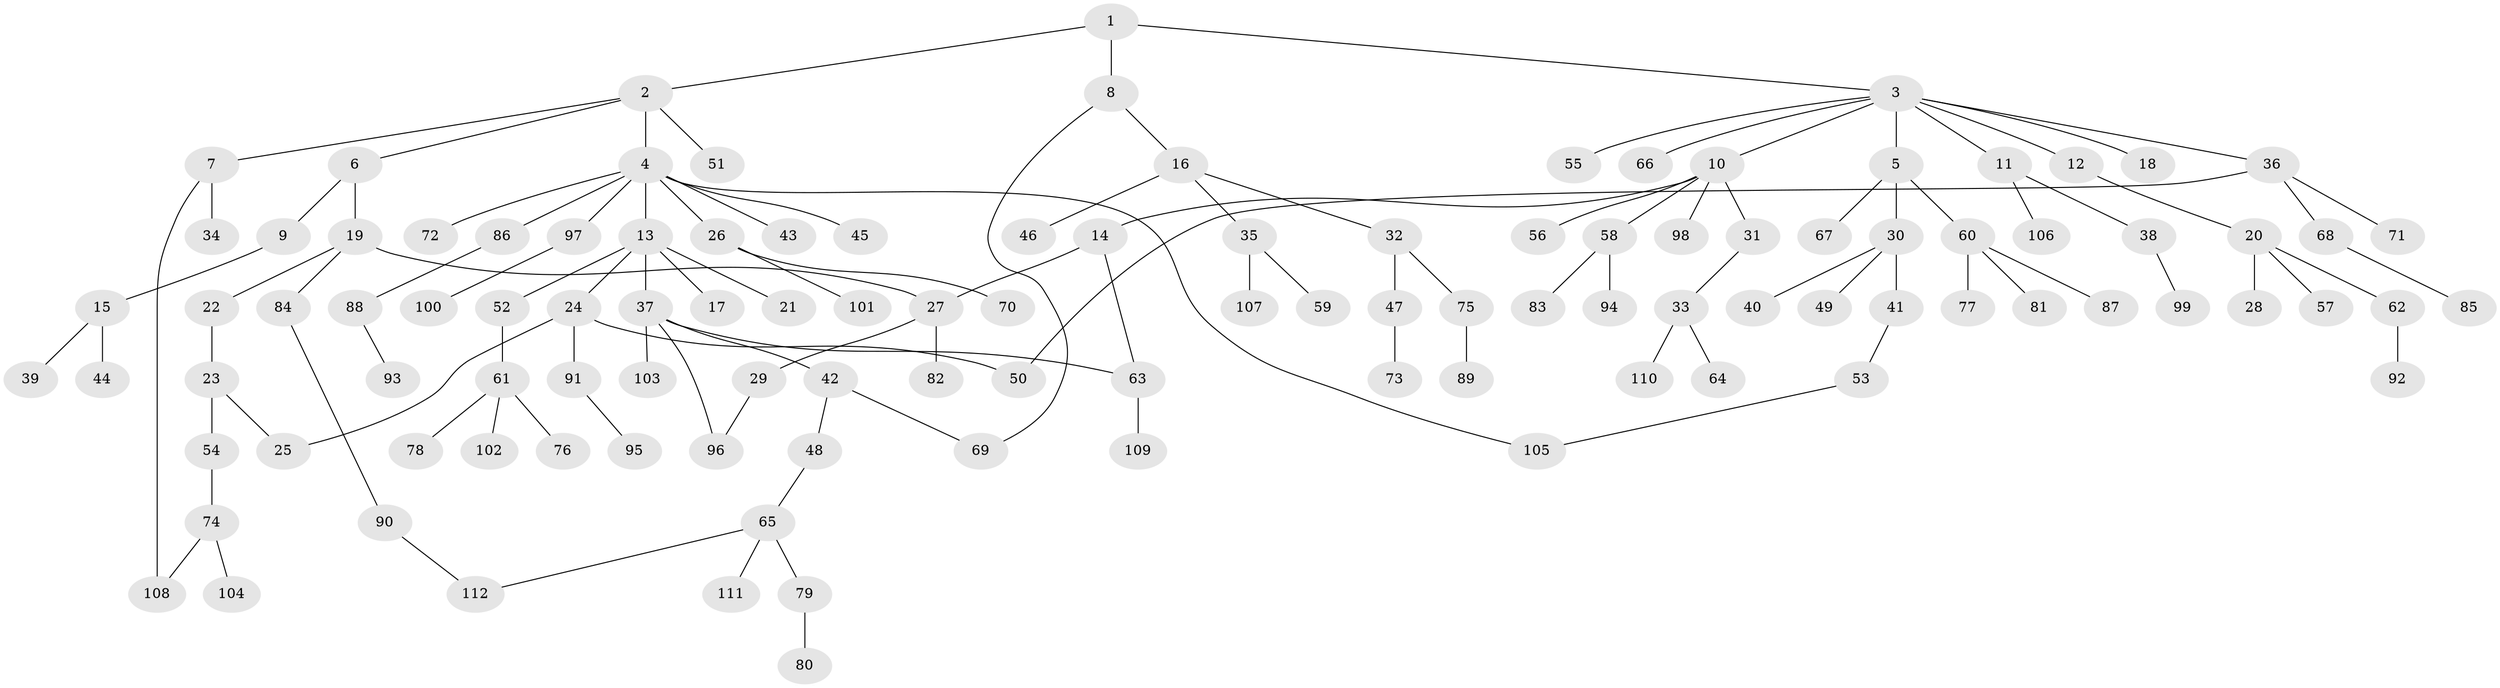 // coarse degree distribution, {10: 0.013513513513513514, 4: 0.06756756756756757, 8: 0.013513513513513514, 3: 0.17567567567567569, 5: 0.02702702702702703, 2: 0.1891891891891892, 7: 0.013513513513513514, 1: 0.4864864864864865, 6: 0.013513513513513514}
// Generated by graph-tools (version 1.1) at 2025/51/02/27/25 19:51:38]
// undirected, 112 vertices, 120 edges
graph export_dot {
graph [start="1"]
  node [color=gray90,style=filled];
  1;
  2;
  3;
  4;
  5;
  6;
  7;
  8;
  9;
  10;
  11;
  12;
  13;
  14;
  15;
  16;
  17;
  18;
  19;
  20;
  21;
  22;
  23;
  24;
  25;
  26;
  27;
  28;
  29;
  30;
  31;
  32;
  33;
  34;
  35;
  36;
  37;
  38;
  39;
  40;
  41;
  42;
  43;
  44;
  45;
  46;
  47;
  48;
  49;
  50;
  51;
  52;
  53;
  54;
  55;
  56;
  57;
  58;
  59;
  60;
  61;
  62;
  63;
  64;
  65;
  66;
  67;
  68;
  69;
  70;
  71;
  72;
  73;
  74;
  75;
  76;
  77;
  78;
  79;
  80;
  81;
  82;
  83;
  84;
  85;
  86;
  87;
  88;
  89;
  90;
  91;
  92;
  93;
  94;
  95;
  96;
  97;
  98;
  99;
  100;
  101;
  102;
  103;
  104;
  105;
  106;
  107;
  108;
  109;
  110;
  111;
  112;
  1 -- 2;
  1 -- 3;
  1 -- 8;
  2 -- 4;
  2 -- 6;
  2 -- 7;
  2 -- 51;
  3 -- 5;
  3 -- 10;
  3 -- 11;
  3 -- 12;
  3 -- 18;
  3 -- 36;
  3 -- 55;
  3 -- 66;
  4 -- 13;
  4 -- 26;
  4 -- 43;
  4 -- 45;
  4 -- 72;
  4 -- 86;
  4 -- 97;
  4 -- 105;
  5 -- 30;
  5 -- 60;
  5 -- 67;
  6 -- 9;
  6 -- 19;
  7 -- 34;
  7 -- 108;
  8 -- 16;
  8 -- 69;
  9 -- 15;
  10 -- 14;
  10 -- 31;
  10 -- 56;
  10 -- 58;
  10 -- 98;
  11 -- 38;
  11 -- 106;
  12 -- 20;
  13 -- 17;
  13 -- 21;
  13 -- 24;
  13 -- 37;
  13 -- 52;
  14 -- 27;
  14 -- 63;
  15 -- 39;
  15 -- 44;
  16 -- 32;
  16 -- 35;
  16 -- 46;
  19 -- 22;
  19 -- 27;
  19 -- 84;
  20 -- 28;
  20 -- 57;
  20 -- 62;
  22 -- 23;
  23 -- 25;
  23 -- 54;
  24 -- 50;
  24 -- 91;
  24 -- 25;
  26 -- 70;
  26 -- 101;
  27 -- 29;
  27 -- 82;
  29 -- 96;
  30 -- 40;
  30 -- 41;
  30 -- 49;
  31 -- 33;
  32 -- 47;
  32 -- 75;
  33 -- 64;
  33 -- 110;
  35 -- 59;
  35 -- 107;
  36 -- 68;
  36 -- 71;
  36 -- 50;
  37 -- 42;
  37 -- 63;
  37 -- 96;
  37 -- 103;
  38 -- 99;
  41 -- 53;
  42 -- 48;
  42 -- 69;
  47 -- 73;
  48 -- 65;
  52 -- 61;
  53 -- 105;
  54 -- 74;
  58 -- 83;
  58 -- 94;
  60 -- 77;
  60 -- 81;
  60 -- 87;
  61 -- 76;
  61 -- 78;
  61 -- 102;
  62 -- 92;
  63 -- 109;
  65 -- 79;
  65 -- 111;
  65 -- 112;
  68 -- 85;
  74 -- 104;
  74 -- 108;
  75 -- 89;
  79 -- 80;
  84 -- 90;
  86 -- 88;
  88 -- 93;
  90 -- 112;
  91 -- 95;
  97 -- 100;
}
